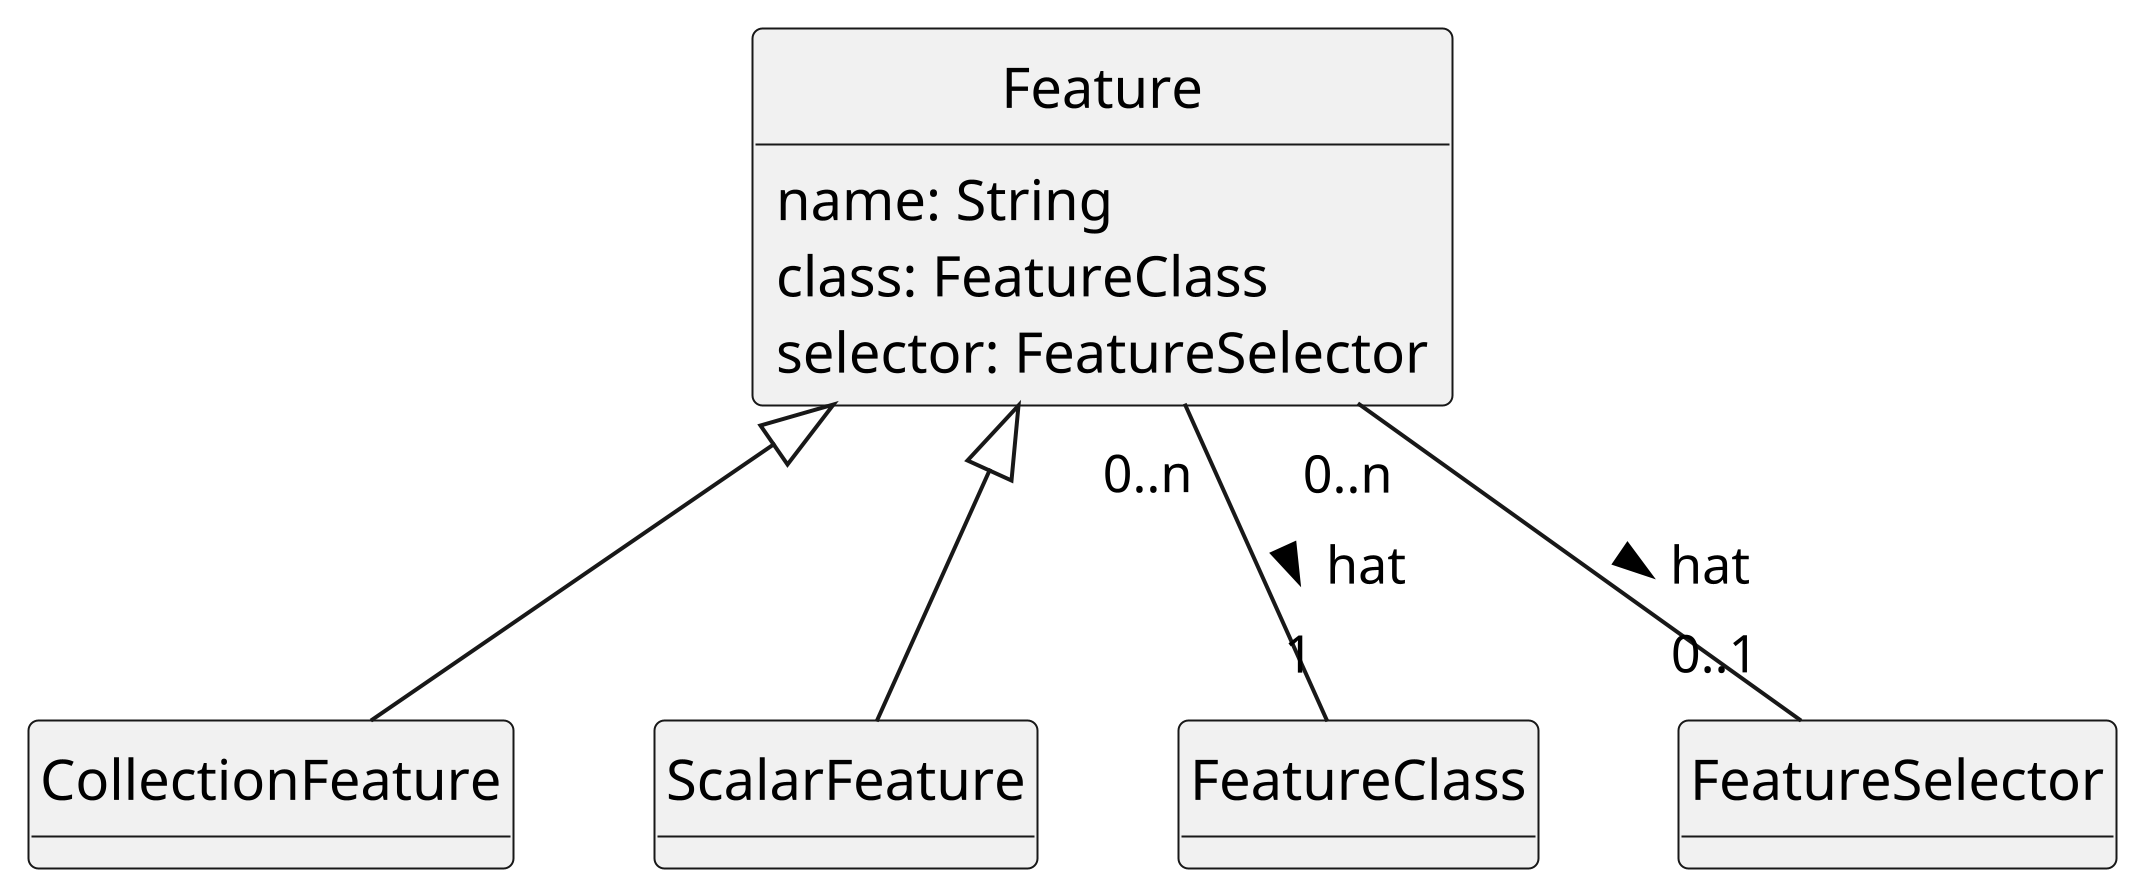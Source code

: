 @startuml
hide circle
hide empty methods
scale 3840*2160

class CollectionFeature
class Feature {
    name: String
    class: FeatureClass
    selector: FeatureSelector
}
class ScalarFeature

Feature <|-- CollectionFeature
Feature "0..n" -- "1" FeatureClass : > hat
Feature "0..n" -- "0..1" FeatureSelector : > hat
Feature <|-- ScalarFeature
@enduml